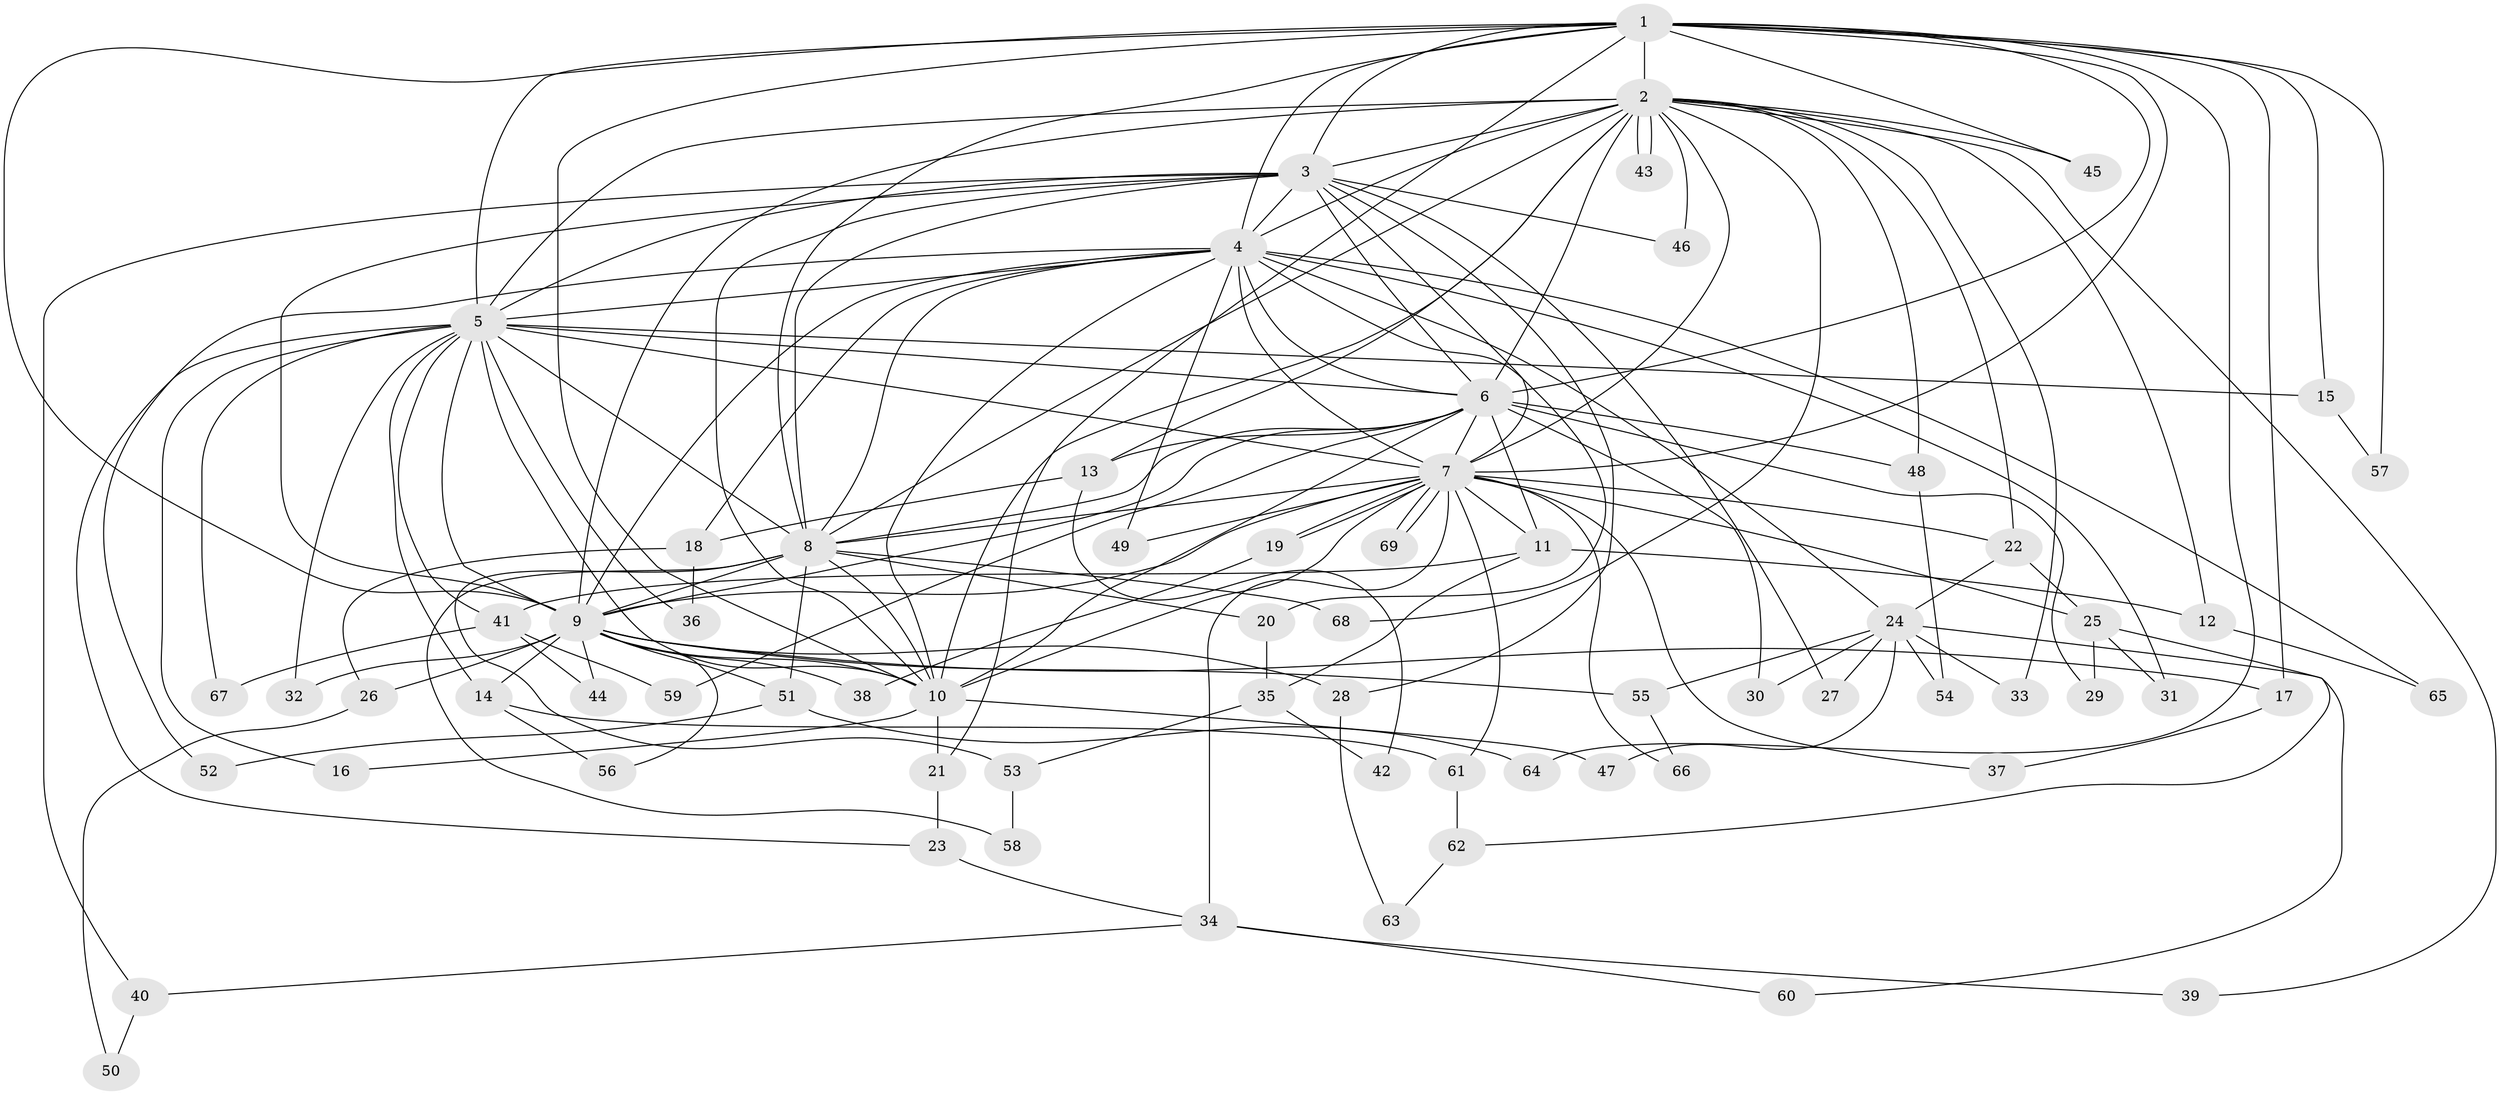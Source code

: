 // coarse degree distribution, {20: 0.019230769230769232, 16: 0.019230769230769232, 10: 0.038461538461538464, 14: 0.019230769230769232, 13: 0.019230769230769232, 22: 0.019230769230769232, 19: 0.019230769230769232, 7: 0.019230769230769232, 6: 0.038461538461538464, 5: 0.038461538461538464, 3: 0.15384615384615385, 4: 0.038461538461538464, 11: 0.019230769230769232, 2: 0.5384615384615384}
// Generated by graph-tools (version 1.1) at 2025/23/03/03/25 07:23:44]
// undirected, 69 vertices, 163 edges
graph export_dot {
graph [start="1"]
  node [color=gray90,style=filled];
  1;
  2;
  3;
  4;
  5;
  6;
  7;
  8;
  9;
  10;
  11;
  12;
  13;
  14;
  15;
  16;
  17;
  18;
  19;
  20;
  21;
  22;
  23;
  24;
  25;
  26;
  27;
  28;
  29;
  30;
  31;
  32;
  33;
  34;
  35;
  36;
  37;
  38;
  39;
  40;
  41;
  42;
  43;
  44;
  45;
  46;
  47;
  48;
  49;
  50;
  51;
  52;
  53;
  54;
  55;
  56;
  57;
  58;
  59;
  60;
  61;
  62;
  63;
  64;
  65;
  66;
  67;
  68;
  69;
  1 -- 2;
  1 -- 3;
  1 -- 4;
  1 -- 5;
  1 -- 6;
  1 -- 7;
  1 -- 8;
  1 -- 9;
  1 -- 10;
  1 -- 15;
  1 -- 17;
  1 -- 21;
  1 -- 45;
  1 -- 57;
  1 -- 64;
  2 -- 3;
  2 -- 4;
  2 -- 5;
  2 -- 6;
  2 -- 7;
  2 -- 8;
  2 -- 9;
  2 -- 10;
  2 -- 12;
  2 -- 13;
  2 -- 22;
  2 -- 33;
  2 -- 39;
  2 -- 43;
  2 -- 43;
  2 -- 45;
  2 -- 46;
  2 -- 48;
  2 -- 68;
  3 -- 4;
  3 -- 5;
  3 -- 6;
  3 -- 7;
  3 -- 8;
  3 -- 9;
  3 -- 10;
  3 -- 27;
  3 -- 28;
  3 -- 40;
  3 -- 46;
  4 -- 5;
  4 -- 6;
  4 -- 7;
  4 -- 8;
  4 -- 9;
  4 -- 10;
  4 -- 18;
  4 -- 20;
  4 -- 24;
  4 -- 31;
  4 -- 49;
  4 -- 52;
  4 -- 65;
  5 -- 6;
  5 -- 7;
  5 -- 8;
  5 -- 9;
  5 -- 10;
  5 -- 14;
  5 -- 15;
  5 -- 16;
  5 -- 23;
  5 -- 32;
  5 -- 36;
  5 -- 41;
  5 -- 67;
  6 -- 7;
  6 -- 8;
  6 -- 9;
  6 -- 10;
  6 -- 11;
  6 -- 13;
  6 -- 29;
  6 -- 30;
  6 -- 48;
  6 -- 59;
  7 -- 8;
  7 -- 9;
  7 -- 10;
  7 -- 11;
  7 -- 19;
  7 -- 19;
  7 -- 22;
  7 -- 25;
  7 -- 34;
  7 -- 37;
  7 -- 49;
  7 -- 61;
  7 -- 66;
  7 -- 69;
  7 -- 69;
  8 -- 9;
  8 -- 10;
  8 -- 20;
  8 -- 51;
  8 -- 53;
  8 -- 58;
  8 -- 68;
  9 -- 10;
  9 -- 14;
  9 -- 17;
  9 -- 26;
  9 -- 28;
  9 -- 32;
  9 -- 38;
  9 -- 44;
  9 -- 51;
  9 -- 55;
  9 -- 56;
  10 -- 16;
  10 -- 21;
  10 -- 47;
  11 -- 12;
  11 -- 35;
  11 -- 41;
  12 -- 65;
  13 -- 18;
  13 -- 42;
  14 -- 56;
  14 -- 61;
  15 -- 57;
  17 -- 37;
  18 -- 26;
  18 -- 36;
  19 -- 38;
  20 -- 35;
  21 -- 23;
  22 -- 24;
  22 -- 25;
  23 -- 34;
  24 -- 27;
  24 -- 30;
  24 -- 33;
  24 -- 47;
  24 -- 54;
  24 -- 55;
  24 -- 60;
  25 -- 29;
  25 -- 31;
  25 -- 62;
  26 -- 50;
  28 -- 63;
  34 -- 39;
  34 -- 40;
  34 -- 60;
  35 -- 42;
  35 -- 53;
  40 -- 50;
  41 -- 44;
  41 -- 59;
  41 -- 67;
  48 -- 54;
  51 -- 52;
  51 -- 64;
  53 -- 58;
  55 -- 66;
  61 -- 62;
  62 -- 63;
}
